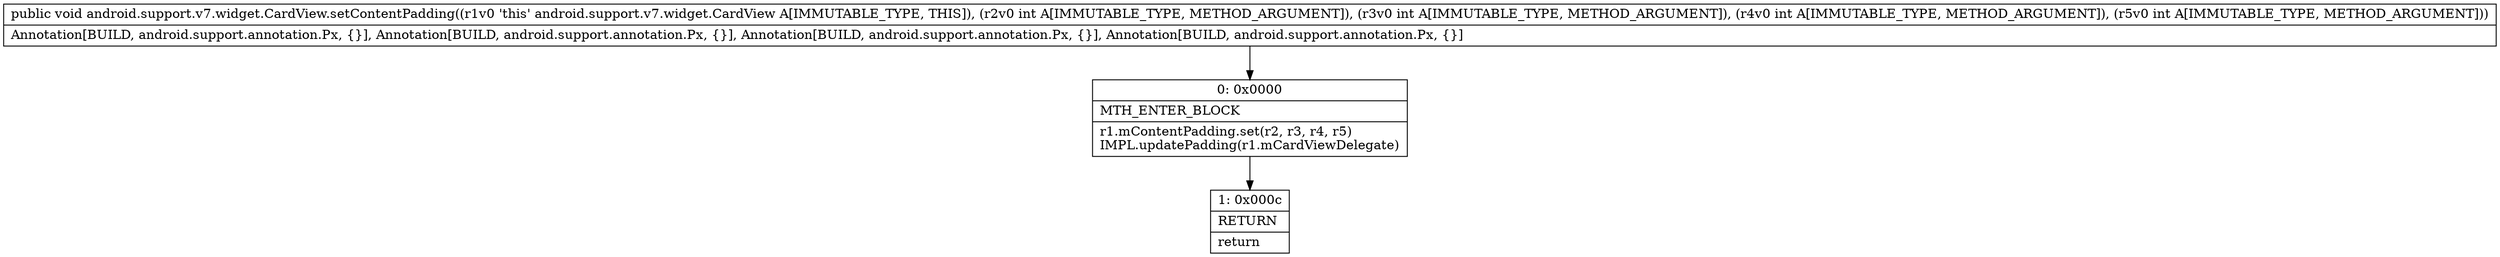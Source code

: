digraph "CFG forandroid.support.v7.widget.CardView.setContentPadding(IIII)V" {
Node_0 [shape=record,label="{0\:\ 0x0000|MTH_ENTER_BLOCK\l|r1.mContentPadding.set(r2, r3, r4, r5)\lIMPL.updatePadding(r1.mCardViewDelegate)\l}"];
Node_1 [shape=record,label="{1\:\ 0x000c|RETURN\l|return\l}"];
MethodNode[shape=record,label="{public void android.support.v7.widget.CardView.setContentPadding((r1v0 'this' android.support.v7.widget.CardView A[IMMUTABLE_TYPE, THIS]), (r2v0 int A[IMMUTABLE_TYPE, METHOD_ARGUMENT]), (r3v0 int A[IMMUTABLE_TYPE, METHOD_ARGUMENT]), (r4v0 int A[IMMUTABLE_TYPE, METHOD_ARGUMENT]), (r5v0 int A[IMMUTABLE_TYPE, METHOD_ARGUMENT]))  | Annotation[BUILD, android.support.annotation.Px, \{\}], Annotation[BUILD, android.support.annotation.Px, \{\}], Annotation[BUILD, android.support.annotation.Px, \{\}], Annotation[BUILD, android.support.annotation.Px, \{\}]\l}"];
MethodNode -> Node_0;
Node_0 -> Node_1;
}

